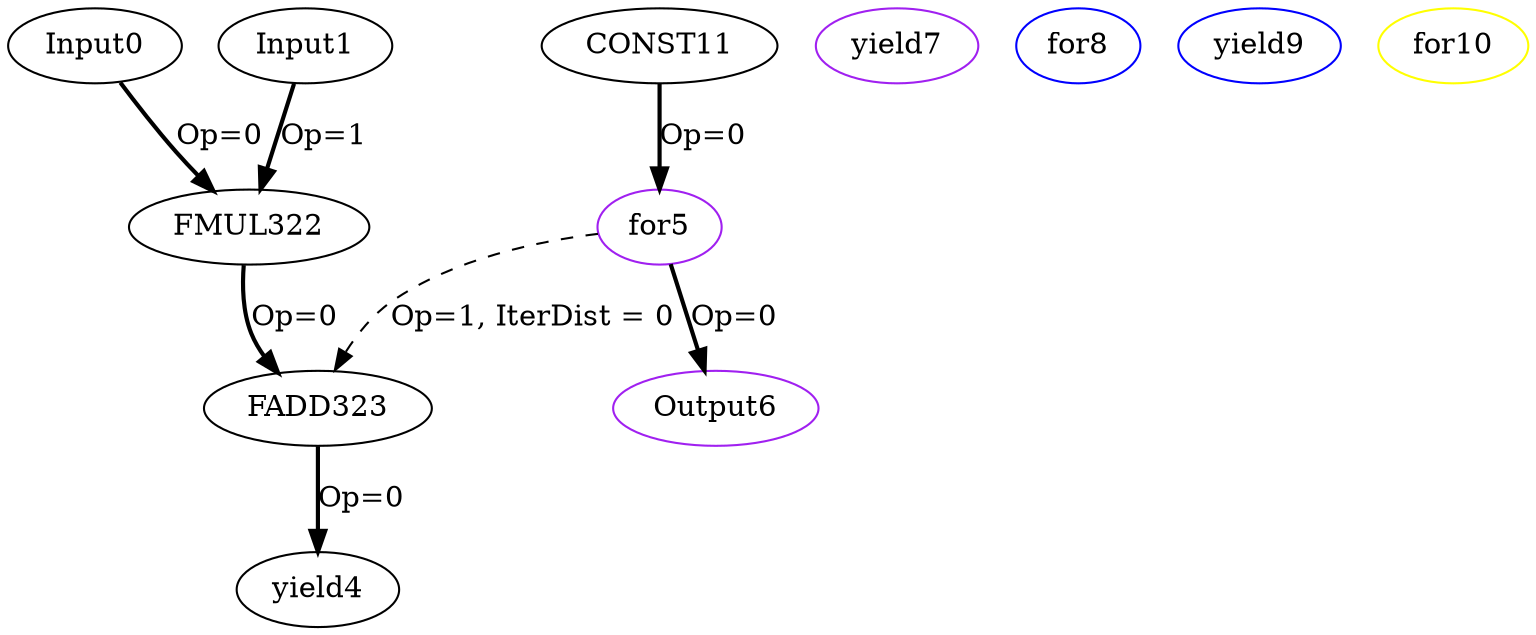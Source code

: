 Digraph G {
Input0[opcode = "Input", ref_name="kernel_3mm_0_0", size="1280", offset="0,0", pattern="4,20,-76,18,4,16", color = black];
Input1[opcode = "Input", ref_name="kernel_3mm_0_1", size="1440", offset="0,0", pattern="72,20,-1364,18,-1436,16", color = black];
FMUL322[opcode = "FMUL32", color = black];
FADD323[opcode = "FADD32", color = black];
yield4[opcode = "yield", color = black];
for5[opcode = "for", color = purple];
Output6[opcode = "Output", ref_name="kernel_3mm_0_2", size="1152", offset="0,0", pattern="0,20,4,18,4,16", color = purple];
yield7[opcode = "yield", color = purple];
for8[opcode = "for", color = blue];
yield9[opcode = "yield", color = blue];
for10[opcode = "for", color = yellow];
CONST11[opcode = "CONST", value="0x00000000", color = black];
Input0 -> FMUL322[color = black, style = bold, operand = 0, label = "Op=0"];
Input1 -> FMUL322[color = black, style = bold, operand = 1, label = "Op=1"];
FMUL322 -> FADD323[color = black, style = bold, operand = 0, label = "Op=0"];
for5 -> FADD323[color = black, style = dashed, operand = 1, iterdist = 0, label = "Op=1, IterDist = 0"];
FADD323 -> yield4[color = black, style = bold, operand = 0, label = "Op=0"];
CONST11 -> for5[color = black, style = bold, operand = 0, label = "Op=0"];
for5 -> Output6[color = black, style = bold, operand = 0, label = "Op=0"];
}
